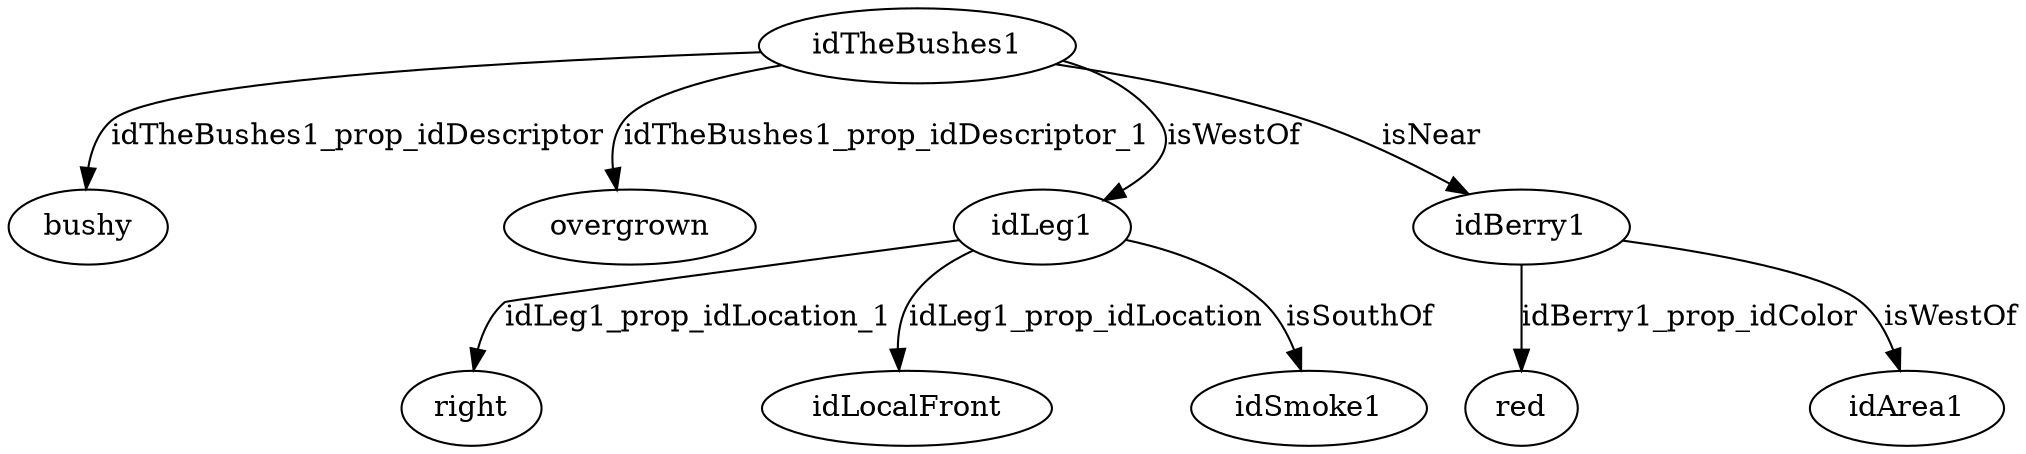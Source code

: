 strict digraph  {
idTheBushes1 [node_type=entity_node, root=root];
bushy;
overgrown;
idLeg1;
right;
idLocalFront;
idBerry1;
red;
idSmoke1;
idArea1;
idTheBushes1 -> bushy  [edge_type=property, label=idTheBushes1_prop_idDescriptor];
idTheBushes1 -> overgrown  [edge_type=property, label=idTheBushes1_prop_idDescriptor_1];
idTheBushes1 -> idLeg1  [edge_type=relationship, label=isWestOf];
idTheBushes1 -> idBerry1  [edge_type=relationship, label=isNear];
idLeg1 -> right  [edge_type=property, label=idLeg1_prop_idLocation_1];
idLeg1 -> idLocalFront  [edge_type=property, label=idLeg1_prop_idLocation];
idLeg1 -> idSmoke1  [edge_type=relationship, label=isSouthOf];
idBerry1 -> red  [edge_type=property, label=idBerry1_prop_idColor];
idBerry1 -> idArea1  [edge_type=relationship, label=isWestOf];
}
